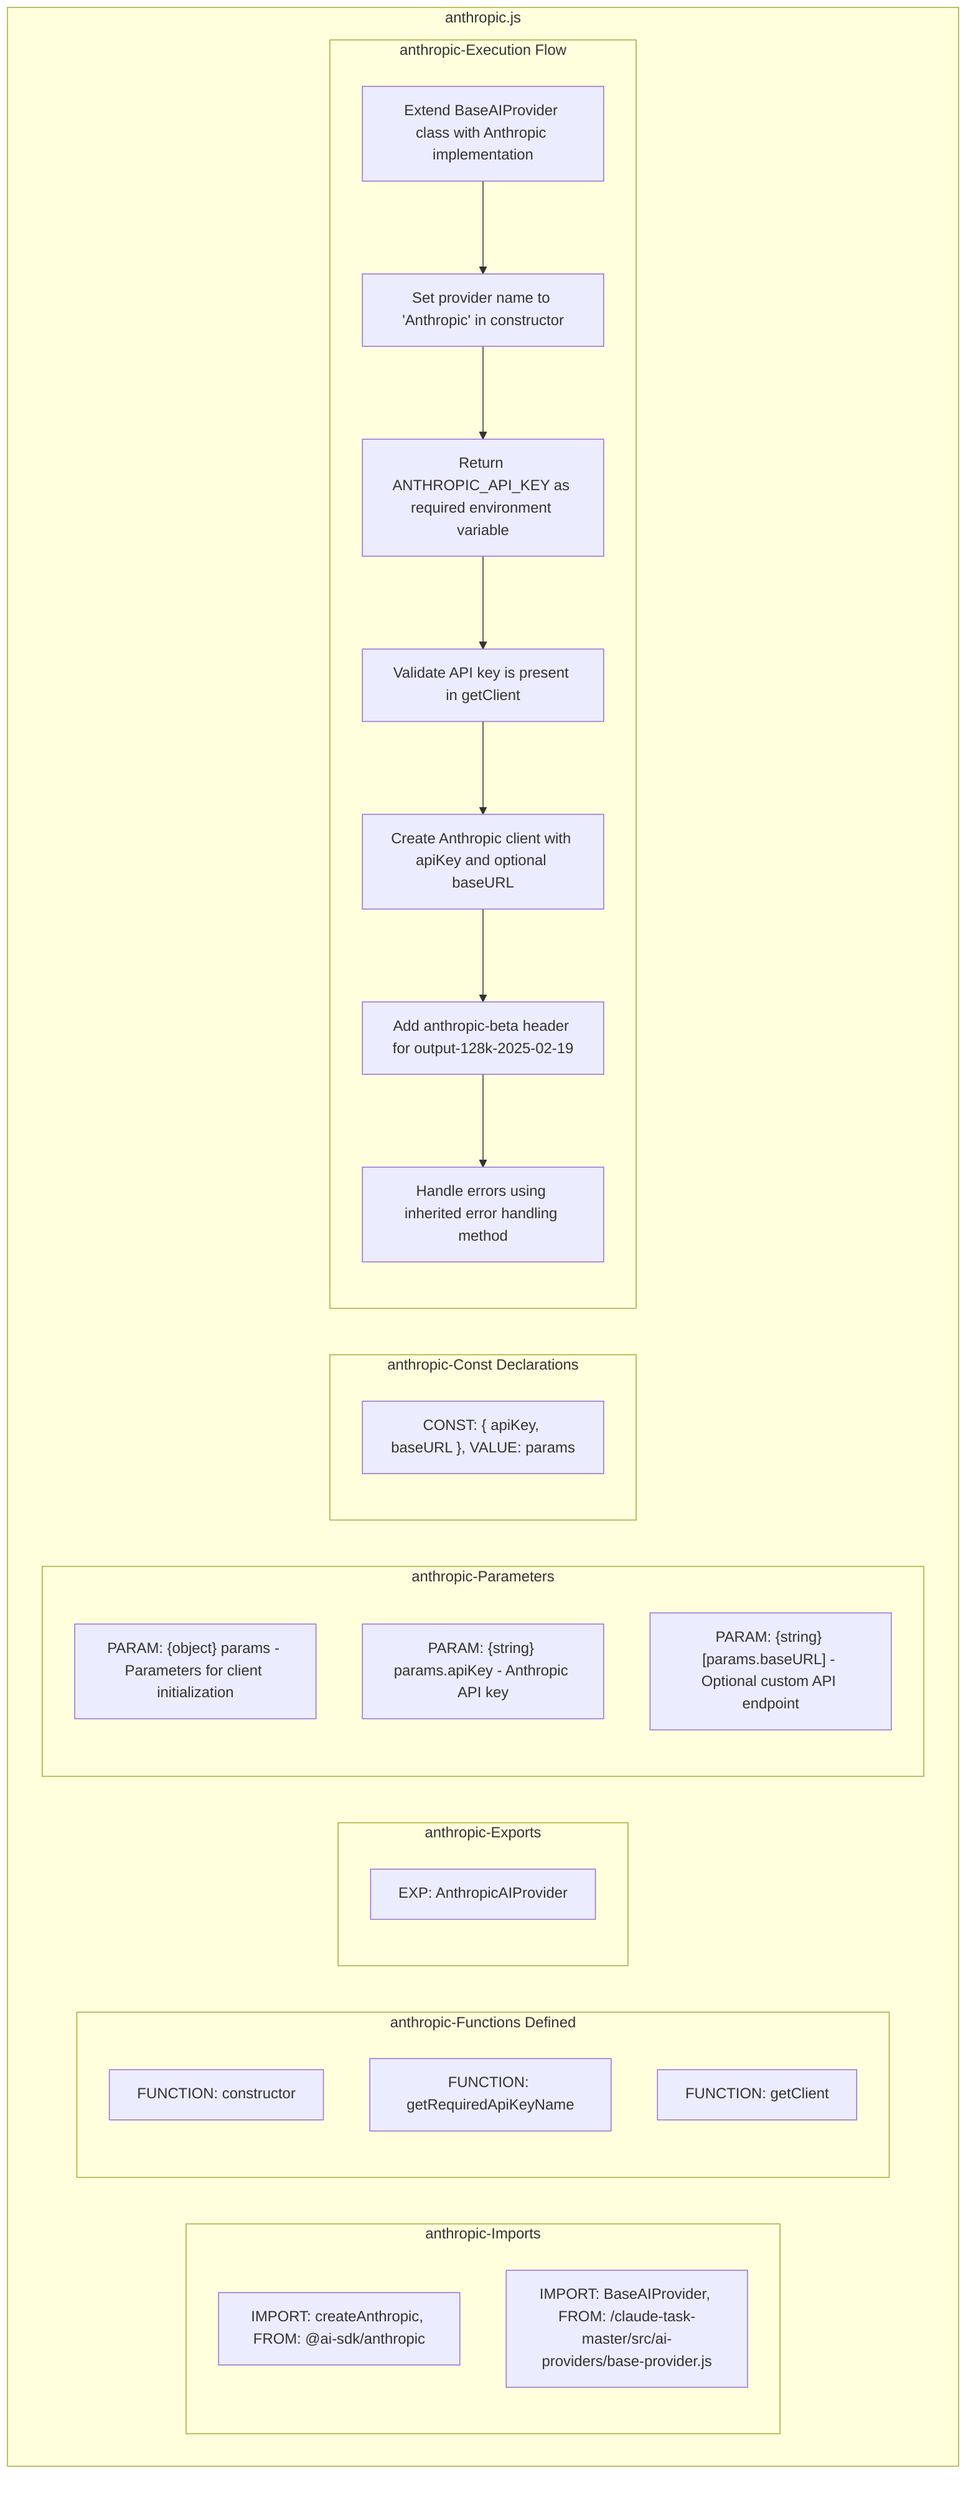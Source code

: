flowchart TB
    subgraph anthropic-Imports["anthropic-Imports"]
        I1["IMPORT: createAnthropic, FROM: @ai-sdk/anthropic"]
        I2["IMPORT: BaseAIProvider, FROM: /claude-task-master/src/ai-providers/base-provider.js"]
    end
    
    subgraph anthropic-FunctionsDefined["anthropic-Functions Defined"]
        FU1["FUNCTION: constructor"]
        FU2["FUNCTION: getRequiredApiKeyName"]
        FU3["FUNCTION: getClient"]
    end
    
    subgraph anthropic-Exports["anthropic-Exports"]
        E1["EXP: AnthropicAIProvider"]
    end
    
    subgraph anthropic-Parameters["anthropic-Parameters"]
        P1["PARAM: {object} params - Parameters for client initialization"]
        P2["PARAM: {string} params.apiKey - Anthropic API key"]
        P3["PARAM: {string} [params.baseURL] - Optional custom API endpoint"]
    end
    
    subgraph anthropic-Constants["anthropic-Const Declarations"]
        C1["CONST: { apiKey, baseURL }, VALUE: params"]
    end
    
    subgraph anthropic-ExecutionFlow["anthropic-Execution Flow"]
        FL1["Extend BaseAIProvider class with Anthropic implementation"]
        FL2["Set provider name to 'Anthropic' in constructor"]
        FL3["Return ANTHROPIC_API_KEY as required environment variable"]
        FL4["Validate API key is present in getClient"]
        FL5["Create Anthropic client with apiKey and optional baseURL"]
        FL6["Add anthropic-beta header for output-128k-2025-02-19"]
        FL7["Handle errors using inherited error handling method"]
    end
    
    subgraph anthropic["anthropic.js"]
        anthropic-Imports
        anthropic-FunctionsDefined
        anthropic-Exports
        anthropic-Parameters
        anthropic-Constants
        anthropic-ExecutionFlow
    end
    
    FL1 --> FL2
    FL2 --> FL3
    FL3 --> FL4
    FL4 --> FL5
    FL5 --> FL6
    FL6 --> FL7